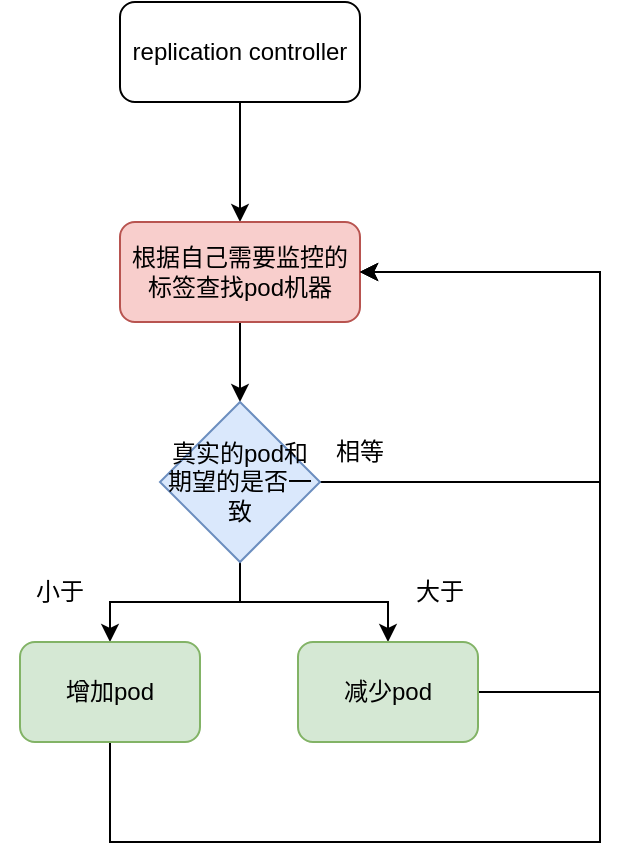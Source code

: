 <mxfile version="26.2.14">
  <diagram name="第 1 页" id="ieT6CYI6DDhe6jfB1Qd4">
    <mxGraphModel dx="1018" dy="689" grid="1" gridSize="10" guides="1" tooltips="1" connect="1" arrows="1" fold="1" page="1" pageScale="1" pageWidth="827" pageHeight="1169" math="0" shadow="0">
      <root>
        <mxCell id="0" />
        <mxCell id="1" parent="0" />
        <mxCell id="_ElAU_iX84L_jdiKtz5T-3" value="" style="edgeStyle=orthogonalEdgeStyle;rounded=0;orthogonalLoop=1;jettySize=auto;html=1;" edge="1" parent="1" source="_ElAU_iX84L_jdiKtz5T-1" target="_ElAU_iX84L_jdiKtz5T-2">
          <mxGeometry relative="1" as="geometry" />
        </mxCell>
        <mxCell id="_ElAU_iX84L_jdiKtz5T-1" value="replication controller" style="rounded=1;whiteSpace=wrap;html=1;" vertex="1" parent="1">
          <mxGeometry x="280" y="180" width="120" height="50" as="geometry" />
        </mxCell>
        <mxCell id="_ElAU_iX84L_jdiKtz5T-5" value="" style="edgeStyle=orthogonalEdgeStyle;rounded=0;orthogonalLoop=1;jettySize=auto;html=1;" edge="1" parent="1" source="_ElAU_iX84L_jdiKtz5T-2" target="_ElAU_iX84L_jdiKtz5T-4">
          <mxGeometry relative="1" as="geometry" />
        </mxCell>
        <mxCell id="_ElAU_iX84L_jdiKtz5T-2" value="根据自己需要监控的标签查找pod机器" style="rounded=1;whiteSpace=wrap;html=1;fillColor=#f8cecc;strokeColor=#b85450;" vertex="1" parent="1">
          <mxGeometry x="280" y="290" width="120" height="50" as="geometry" />
        </mxCell>
        <mxCell id="_ElAU_iX84L_jdiKtz5T-6" style="edgeStyle=orthogonalEdgeStyle;rounded=0;orthogonalLoop=1;jettySize=auto;html=1;entryX=1;entryY=0.5;entryDx=0;entryDy=0;" edge="1" parent="1" source="_ElAU_iX84L_jdiKtz5T-4" target="_ElAU_iX84L_jdiKtz5T-2">
          <mxGeometry relative="1" as="geometry">
            <Array as="points">
              <mxPoint x="520" y="420" />
              <mxPoint x="520" y="315" />
            </Array>
          </mxGeometry>
        </mxCell>
        <mxCell id="_ElAU_iX84L_jdiKtz5T-10" style="edgeStyle=orthogonalEdgeStyle;rounded=0;orthogonalLoop=1;jettySize=auto;html=1;" edge="1" parent="1" source="_ElAU_iX84L_jdiKtz5T-4" target="_ElAU_iX84L_jdiKtz5T-9">
          <mxGeometry relative="1" as="geometry" />
        </mxCell>
        <mxCell id="_ElAU_iX84L_jdiKtz5T-11" style="edgeStyle=orthogonalEdgeStyle;rounded=0;orthogonalLoop=1;jettySize=auto;html=1;entryX=0.5;entryY=0;entryDx=0;entryDy=0;" edge="1" parent="1" source="_ElAU_iX84L_jdiKtz5T-4" target="_ElAU_iX84L_jdiKtz5T-8">
          <mxGeometry relative="1" as="geometry" />
        </mxCell>
        <mxCell id="_ElAU_iX84L_jdiKtz5T-4" value="真实的pod和&lt;div&gt;期望的是否一致&lt;/div&gt;" style="rhombus;whiteSpace=wrap;html=1;fillColor=#dae8fc;strokeColor=#6c8ebf;" vertex="1" parent="1">
          <mxGeometry x="300" y="380" width="80" height="80" as="geometry" />
        </mxCell>
        <mxCell id="_ElAU_iX84L_jdiKtz5T-7" value="相等" style="text;html=1;align=center;verticalAlign=middle;whiteSpace=wrap;rounded=0;" vertex="1" parent="1">
          <mxGeometry x="370" y="390" width="60" height="30" as="geometry" />
        </mxCell>
        <mxCell id="_ElAU_iX84L_jdiKtz5T-15" style="edgeStyle=orthogonalEdgeStyle;rounded=0;orthogonalLoop=1;jettySize=auto;html=1;entryX=1;entryY=0.5;entryDx=0;entryDy=0;" edge="1" parent="1" source="_ElAU_iX84L_jdiKtz5T-8" target="_ElAU_iX84L_jdiKtz5T-2">
          <mxGeometry relative="1" as="geometry">
            <Array as="points">
              <mxPoint x="520" y="525" />
              <mxPoint x="520" y="315" />
            </Array>
          </mxGeometry>
        </mxCell>
        <mxCell id="_ElAU_iX84L_jdiKtz5T-8" value="减少pod" style="rounded=1;whiteSpace=wrap;html=1;fillColor=#d5e8d4;strokeColor=#82b366;" vertex="1" parent="1">
          <mxGeometry x="369" y="500" width="90" height="50" as="geometry" />
        </mxCell>
        <mxCell id="_ElAU_iX84L_jdiKtz5T-14" style="edgeStyle=orthogonalEdgeStyle;rounded=0;orthogonalLoop=1;jettySize=auto;html=1;entryX=1;entryY=0.5;entryDx=0;entryDy=0;" edge="1" parent="1" source="_ElAU_iX84L_jdiKtz5T-9" target="_ElAU_iX84L_jdiKtz5T-2">
          <mxGeometry relative="1" as="geometry">
            <Array as="points">
              <mxPoint x="275" y="600" />
              <mxPoint x="520" y="600" />
              <mxPoint x="520" y="315" />
            </Array>
          </mxGeometry>
        </mxCell>
        <mxCell id="_ElAU_iX84L_jdiKtz5T-9" value="增加pod" style="rounded=1;whiteSpace=wrap;html=1;fillColor=#d5e8d4;strokeColor=#82b366;" vertex="1" parent="1">
          <mxGeometry x="230" y="500" width="90" height="50" as="geometry" />
        </mxCell>
        <mxCell id="_ElAU_iX84L_jdiKtz5T-12" value="小于" style="text;html=1;align=center;verticalAlign=middle;whiteSpace=wrap;rounded=0;" vertex="1" parent="1">
          <mxGeometry x="220" y="460" width="60" height="30" as="geometry" />
        </mxCell>
        <mxCell id="_ElAU_iX84L_jdiKtz5T-13" value="大于" style="text;html=1;align=center;verticalAlign=middle;whiteSpace=wrap;rounded=0;" vertex="1" parent="1">
          <mxGeometry x="410" y="460" width="60" height="30" as="geometry" />
        </mxCell>
      </root>
    </mxGraphModel>
  </diagram>
</mxfile>
